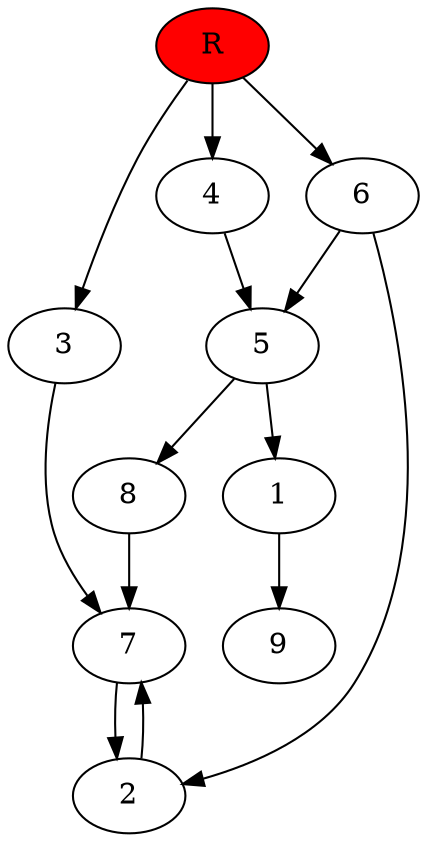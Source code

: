 digraph prb52185 {
	1
	2
	3
	4
	5
	6
	7
	8
	R [fillcolor="#ff0000" style=filled]
	1 -> 9
	2 -> 7
	3 -> 7
	4 -> 5
	5 -> 1
	5 -> 8
	6 -> 2
	6 -> 5
	7 -> 2
	8 -> 7
	R -> 3
	R -> 4
	R -> 6
}
